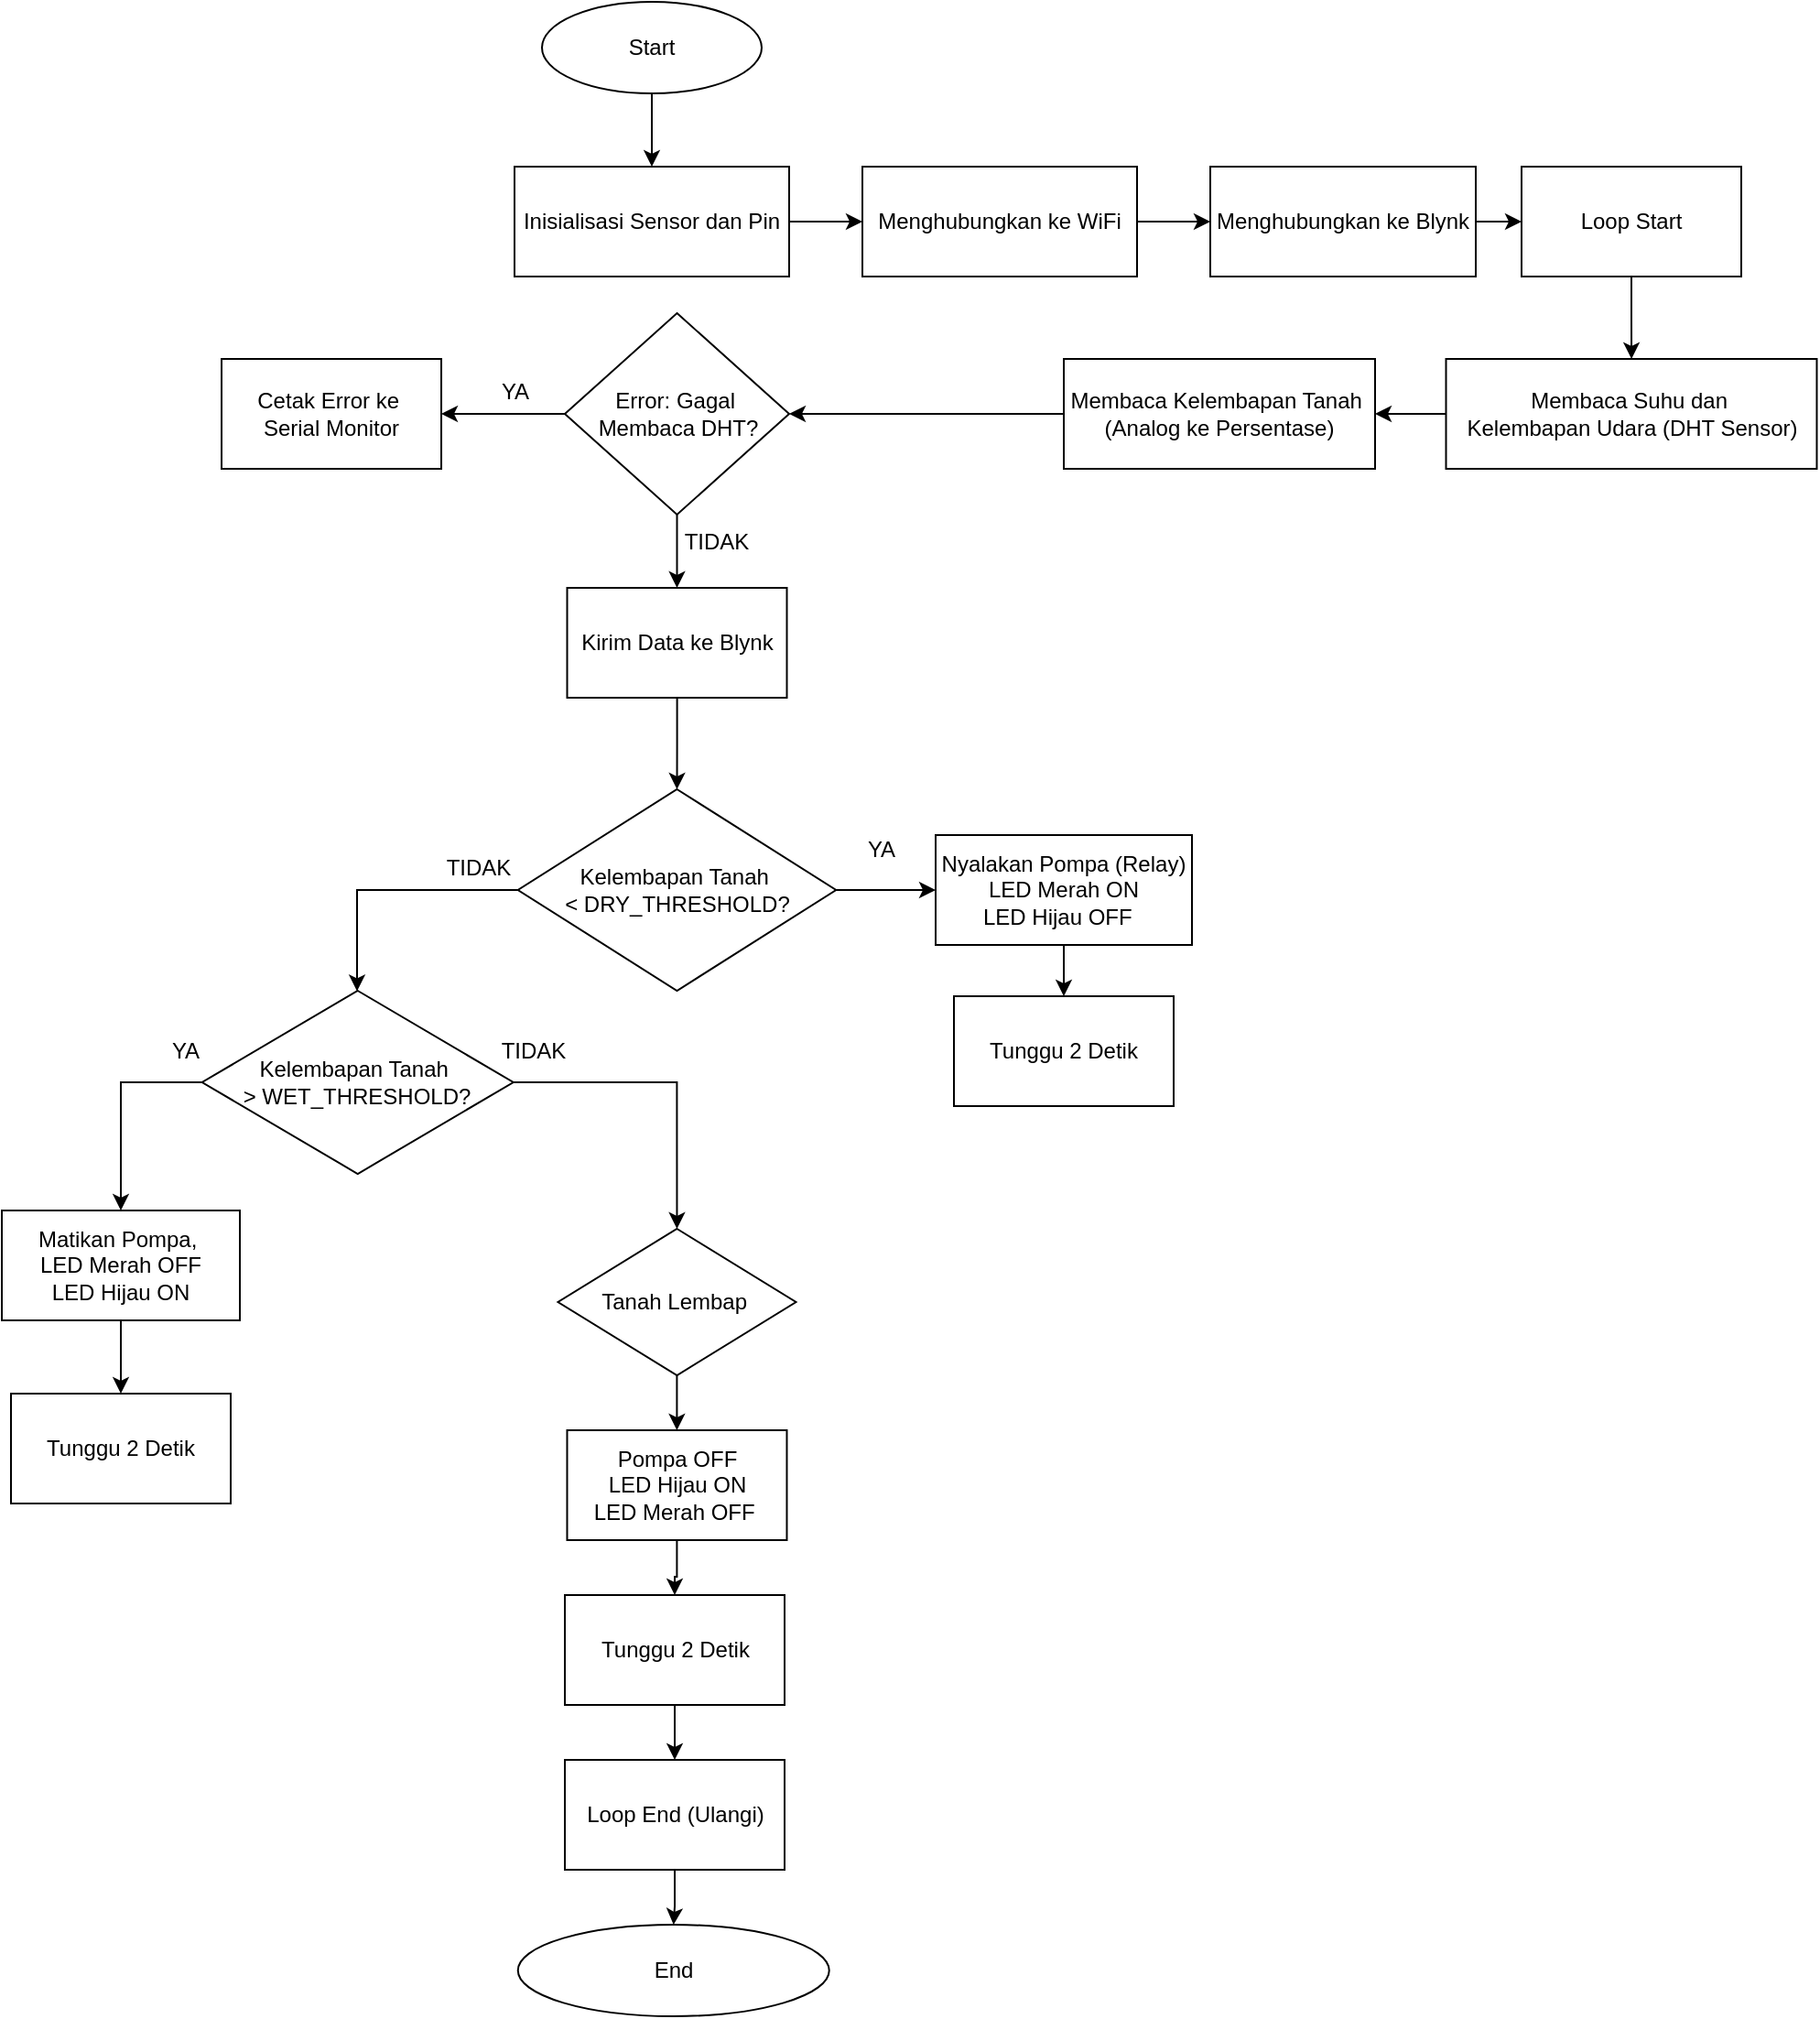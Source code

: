 <mxfile version="25.0.3">
  <diagram name="Page-1" id="1wOOW7Dl0PznrCnnMcAE">
    <mxGraphModel dx="1868" dy="1827" grid="1" gridSize="10" guides="1" tooltips="1" connect="1" arrows="1" fold="1" page="1" pageScale="1" pageWidth="850" pageHeight="1100" math="0" shadow="0">
      <root>
        <mxCell id="0" />
        <mxCell id="1" parent="0" />
        <mxCell id="5c231J3DRyJvn7_VuuGQ-4" value="" style="edgeStyle=orthogonalEdgeStyle;rounded=0;orthogonalLoop=1;jettySize=auto;html=1;" edge="1" parent="1" source="5c231J3DRyJvn7_VuuGQ-2" target="5c231J3DRyJvn7_VuuGQ-3">
          <mxGeometry relative="1" as="geometry" />
        </mxCell>
        <mxCell id="5c231J3DRyJvn7_VuuGQ-2" value="Start" style="ellipse;whiteSpace=wrap;html=1;" vertex="1" parent="1">
          <mxGeometry x="285" y="-80" width="120" height="50" as="geometry" />
        </mxCell>
        <mxCell id="5c231J3DRyJvn7_VuuGQ-8" value="" style="edgeStyle=orthogonalEdgeStyle;rounded=0;orthogonalLoop=1;jettySize=auto;html=1;" edge="1" parent="1" source="5c231J3DRyJvn7_VuuGQ-3" target="5c231J3DRyJvn7_VuuGQ-7">
          <mxGeometry relative="1" as="geometry" />
        </mxCell>
        <mxCell id="5c231J3DRyJvn7_VuuGQ-3" value="&lt;span style=&quot;text-wrap-mode: nowrap;&quot;&gt;Inisialisasi Sensor dan Pin&lt;/span&gt;" style="whiteSpace=wrap;html=1;" vertex="1" parent="1">
          <mxGeometry x="270" y="10" width="150" height="60" as="geometry" />
        </mxCell>
        <mxCell id="5c231J3DRyJvn7_VuuGQ-10" value="" style="edgeStyle=orthogonalEdgeStyle;rounded=0;orthogonalLoop=1;jettySize=auto;html=1;" edge="1" parent="1" source="5c231J3DRyJvn7_VuuGQ-7" target="5c231J3DRyJvn7_VuuGQ-9">
          <mxGeometry relative="1" as="geometry" />
        </mxCell>
        <mxCell id="5c231J3DRyJvn7_VuuGQ-7" value="&lt;span style=&quot;text-wrap-mode: nowrap;&quot;&gt;Menghubungkan ke WiFi&lt;/span&gt;" style="whiteSpace=wrap;html=1;" vertex="1" parent="1">
          <mxGeometry x="460" y="10" width="150" height="60" as="geometry" />
        </mxCell>
        <mxCell id="5c231J3DRyJvn7_VuuGQ-12" value="" style="edgeStyle=orthogonalEdgeStyle;rounded=0;orthogonalLoop=1;jettySize=auto;html=1;" edge="1" parent="1" source="5c231J3DRyJvn7_VuuGQ-9" target="5c231J3DRyJvn7_VuuGQ-11">
          <mxGeometry relative="1" as="geometry" />
        </mxCell>
        <mxCell id="5c231J3DRyJvn7_VuuGQ-9" value="&lt;span style=&quot;text-wrap-mode: nowrap;&quot;&gt;Menghubungkan ke Blynk&lt;/span&gt;" style="whiteSpace=wrap;html=1;" vertex="1" parent="1">
          <mxGeometry x="650" y="10" width="145" height="60" as="geometry" />
        </mxCell>
        <mxCell id="5c231J3DRyJvn7_VuuGQ-14" value="" style="edgeStyle=orthogonalEdgeStyle;rounded=0;orthogonalLoop=1;jettySize=auto;html=1;" edge="1" parent="1" source="5c231J3DRyJvn7_VuuGQ-11" target="5c231J3DRyJvn7_VuuGQ-13">
          <mxGeometry relative="1" as="geometry" />
        </mxCell>
        <mxCell id="5c231J3DRyJvn7_VuuGQ-11" value="&lt;span style=&quot;text-wrap-mode: nowrap;&quot;&gt;Loop Start&lt;/span&gt;" style="whiteSpace=wrap;html=1;" vertex="1" parent="1">
          <mxGeometry x="820" y="10" width="120" height="60" as="geometry" />
        </mxCell>
        <mxCell id="5c231J3DRyJvn7_VuuGQ-16" value="" style="edgeStyle=orthogonalEdgeStyle;rounded=0;orthogonalLoop=1;jettySize=auto;html=1;" edge="1" parent="1" source="5c231J3DRyJvn7_VuuGQ-13" target="5c231J3DRyJvn7_VuuGQ-15">
          <mxGeometry relative="1" as="geometry" />
        </mxCell>
        <mxCell id="5c231J3DRyJvn7_VuuGQ-13" value="&lt;span style=&quot;text-wrap-mode: nowrap;&quot;&gt;Membaca Suhu dan&amp;nbsp;&lt;/span&gt;&lt;div&gt;&lt;span style=&quot;text-wrap-mode: nowrap;&quot;&gt;Kelembapan Udara (DHT Sensor)&lt;/span&gt;&lt;/div&gt;" style="whiteSpace=wrap;html=1;" vertex="1" parent="1">
          <mxGeometry x="778.75" y="115" width="202.5" height="60" as="geometry" />
        </mxCell>
        <mxCell id="5c231J3DRyJvn7_VuuGQ-18" value="" style="edgeStyle=orthogonalEdgeStyle;rounded=0;orthogonalLoop=1;jettySize=auto;html=1;" edge="1" parent="1" source="5c231J3DRyJvn7_VuuGQ-15" target="5c231J3DRyJvn7_VuuGQ-17">
          <mxGeometry relative="1" as="geometry" />
        </mxCell>
        <mxCell id="5c231J3DRyJvn7_VuuGQ-15" value="&lt;span style=&quot;text-wrap-mode: nowrap;&quot;&gt;Membaca Kelembapan Tanah&amp;nbsp;&lt;/span&gt;&lt;div&gt;&lt;span style=&quot;text-wrap-mode: nowrap;&quot;&gt;(Analog ke Persentase)&lt;/span&gt;&lt;/div&gt;" style="whiteSpace=wrap;html=1;" vertex="1" parent="1">
          <mxGeometry x="570" y="115" width="170" height="60" as="geometry" />
        </mxCell>
        <mxCell id="5c231J3DRyJvn7_VuuGQ-48" value="" style="edgeStyle=orthogonalEdgeStyle;rounded=0;orthogonalLoop=1;jettySize=auto;html=1;" edge="1" parent="1" source="5c231J3DRyJvn7_VuuGQ-17" target="5c231J3DRyJvn7_VuuGQ-47">
          <mxGeometry relative="1" as="geometry">
            <Array as="points">
              <mxPoint x="359" y="230" />
              <mxPoint x="359" y="230" />
            </Array>
          </mxGeometry>
        </mxCell>
        <mxCell id="5c231J3DRyJvn7_VuuGQ-51" value="" style="edgeStyle=orthogonalEdgeStyle;rounded=0;orthogonalLoop=1;jettySize=auto;html=1;" edge="1" parent="1" source="5c231J3DRyJvn7_VuuGQ-17" target="5c231J3DRyJvn7_VuuGQ-50">
          <mxGeometry relative="1" as="geometry" />
        </mxCell>
        <mxCell id="5c231J3DRyJvn7_VuuGQ-17" value="&lt;span style=&quot;text-wrap-mode: nowrap;&quot;&gt;Error: Gagal&amp;nbsp;&lt;/span&gt;&lt;div&gt;&lt;span style=&quot;text-wrap-mode: nowrap;&quot;&gt;Membaca DHT?&lt;/span&gt;&lt;/div&gt;" style="rhombus;whiteSpace=wrap;html=1;" vertex="1" parent="1">
          <mxGeometry x="297.5" y="90" width="122.5" height="110" as="geometry" />
        </mxCell>
        <mxCell id="5c231J3DRyJvn7_VuuGQ-32" value="" style="edgeStyle=orthogonalEdgeStyle;rounded=0;orthogonalLoop=1;jettySize=auto;html=1;" edge="1" parent="1" source="5c231J3DRyJvn7_VuuGQ-27" target="5c231J3DRyJvn7_VuuGQ-31">
          <mxGeometry relative="1" as="geometry" />
        </mxCell>
        <mxCell id="5c231J3DRyJvn7_VuuGQ-34" value="" style="edgeStyle=orthogonalEdgeStyle;rounded=0;orthogonalLoop=1;jettySize=auto;html=1;" edge="1" parent="1" source="5c231J3DRyJvn7_VuuGQ-27" target="5c231J3DRyJvn7_VuuGQ-33">
          <mxGeometry relative="1" as="geometry">
            <Array as="points">
              <mxPoint x="184" y="405" />
            </Array>
          </mxGeometry>
        </mxCell>
        <mxCell id="5c231J3DRyJvn7_VuuGQ-27" value="&lt;span style=&quot;text-wrap-mode: nowrap;&quot;&gt;Kelembapan Tanah&amp;nbsp;&lt;/span&gt;&lt;div&gt;&lt;span style=&quot;text-wrap-mode: nowrap;&quot;&gt;&amp;lt; DRY_THRESHOLD?&lt;/span&gt;&lt;/div&gt;" style="rhombus;whiteSpace=wrap;html=1;rounded=0;" vertex="1" parent="1">
          <mxGeometry x="271.87" y="350" width="173.75" height="110" as="geometry" />
        </mxCell>
        <mxCell id="5c231J3DRyJvn7_VuuGQ-59" style="edgeStyle=orthogonalEdgeStyle;rounded=0;orthogonalLoop=1;jettySize=auto;html=1;entryX=0.5;entryY=0;entryDx=0;entryDy=0;" edge="1" parent="1" source="5c231J3DRyJvn7_VuuGQ-31" target="5c231J3DRyJvn7_VuuGQ-40">
          <mxGeometry relative="1" as="geometry" />
        </mxCell>
        <mxCell id="5c231J3DRyJvn7_VuuGQ-31" value="&lt;span style=&quot;text-wrap-mode: nowrap;&quot;&gt;Nyalakan Pompa (Relay)&lt;/span&gt;&lt;div&gt;LED Merah ON&lt;/div&gt;&lt;div&gt;LED Hijau OFF&amp;nbsp;&amp;nbsp;&lt;span style=&quot;text-wrap-mode: nowrap;&quot;&gt;&lt;/span&gt;&lt;/div&gt;" style="whiteSpace=wrap;html=1;rounded=0;" vertex="1" parent="1">
          <mxGeometry x="500" y="375" width="140" height="60" as="geometry" />
        </mxCell>
        <mxCell id="5c231J3DRyJvn7_VuuGQ-65" style="edgeStyle=orthogonalEdgeStyle;rounded=0;orthogonalLoop=1;jettySize=auto;html=1;entryX=0.5;entryY=0;entryDx=0;entryDy=0;" edge="1" parent="1" source="5c231J3DRyJvn7_VuuGQ-33" target="5c231J3DRyJvn7_VuuGQ-35">
          <mxGeometry relative="1" as="geometry">
            <Array as="points">
              <mxPoint x="55" y="510" />
            </Array>
          </mxGeometry>
        </mxCell>
        <mxCell id="5c231J3DRyJvn7_VuuGQ-70" style="edgeStyle=orthogonalEdgeStyle;rounded=0;orthogonalLoop=1;jettySize=auto;html=1;entryX=0.5;entryY=0;entryDx=0;entryDy=0;" edge="1" parent="1" source="5c231J3DRyJvn7_VuuGQ-33" target="5c231J3DRyJvn7_VuuGQ-66">
          <mxGeometry relative="1" as="geometry" />
        </mxCell>
        <mxCell id="5c231J3DRyJvn7_VuuGQ-33" value="&lt;span style=&quot;text-wrap-mode: nowrap;&quot;&gt;Kelembapan Tanah&amp;nbsp;&lt;/span&gt;&lt;div&gt;&lt;span style=&quot;text-wrap-mode: nowrap;&quot;&gt;&amp;gt; WET_THRESHOLD?&lt;/span&gt;&lt;/div&gt;" style="rhombus;whiteSpace=wrap;html=1;rounded=0;" vertex="1" parent="1">
          <mxGeometry x="99.37" y="460" width="170.01" height="100" as="geometry" />
        </mxCell>
        <mxCell id="5c231J3DRyJvn7_VuuGQ-73" style="edgeStyle=orthogonalEdgeStyle;rounded=0;orthogonalLoop=1;jettySize=auto;html=1;entryX=0.5;entryY=0;entryDx=0;entryDy=0;" edge="1" parent="1" source="5c231J3DRyJvn7_VuuGQ-35" target="5c231J3DRyJvn7_VuuGQ-72">
          <mxGeometry relative="1" as="geometry" />
        </mxCell>
        <mxCell id="5c231J3DRyJvn7_VuuGQ-35" value="&lt;span style=&quot;text-wrap-mode: nowrap;&quot;&gt;Matikan Pompa,&amp;nbsp;&lt;/span&gt;&lt;div&gt;&lt;div&gt;LED Merah OFF&lt;/div&gt;&lt;div&gt;LED Hijau ON&lt;/div&gt;&lt;/div&gt;" style="whiteSpace=wrap;html=1;rounded=0;" vertex="1" parent="1">
          <mxGeometry x="-10.0" y="580" width="130" height="60" as="geometry" />
        </mxCell>
        <mxCell id="5c231J3DRyJvn7_VuuGQ-40" value="&lt;span style=&quot;text-wrap-mode: nowrap;&quot;&gt;Tunggu 2 Detik&lt;/span&gt;" style="whiteSpace=wrap;html=1;rounded=0;" vertex="1" parent="1">
          <mxGeometry x="510" y="463" width="120" height="60" as="geometry" />
        </mxCell>
        <mxCell id="5c231J3DRyJvn7_VuuGQ-45" value="" style="edgeStyle=orthogonalEdgeStyle;rounded=0;orthogonalLoop=1;jettySize=auto;html=1;" edge="1" parent="1" source="5c231J3DRyJvn7_VuuGQ-42" target="5c231J3DRyJvn7_VuuGQ-44">
          <mxGeometry relative="1" as="geometry" />
        </mxCell>
        <mxCell id="5c231J3DRyJvn7_VuuGQ-42" value="&lt;span style=&quot;text-wrap-mode: nowrap;&quot;&gt;Loop End (Ulangi)&lt;/span&gt;" style="whiteSpace=wrap;html=1;rounded=0;" vertex="1" parent="1">
          <mxGeometry x="297.5" y="880" width="120" height="60" as="geometry" />
        </mxCell>
        <mxCell id="5c231J3DRyJvn7_VuuGQ-44" value="&lt;span style=&quot;text-wrap-mode: nowrap;&quot;&gt;End&lt;/span&gt;" style="ellipse;whiteSpace=wrap;html=1;rounded=0;" vertex="1" parent="1">
          <mxGeometry x="271.87" y="970" width="170" height="50" as="geometry" />
        </mxCell>
        <mxCell id="5c231J3DRyJvn7_VuuGQ-49" style="edgeStyle=orthogonalEdgeStyle;rounded=0;orthogonalLoop=1;jettySize=auto;html=1;entryX=0.5;entryY=0;entryDx=0;entryDy=0;" edge="1" parent="1" source="5c231J3DRyJvn7_VuuGQ-47" target="5c231J3DRyJvn7_VuuGQ-27">
          <mxGeometry relative="1" as="geometry" />
        </mxCell>
        <mxCell id="5c231J3DRyJvn7_VuuGQ-47" value="&lt;span style=&quot;text-wrap-mode: nowrap;&quot;&gt;Kirim Data ke Blynk&lt;/span&gt;" style="whiteSpace=wrap;html=1;" vertex="1" parent="1">
          <mxGeometry x="298.75" y="240" width="120" height="60" as="geometry" />
        </mxCell>
        <mxCell id="5c231J3DRyJvn7_VuuGQ-50" value="&lt;span style=&quot;text-wrap-mode: nowrap;&quot;&gt;Cetak Error ke&amp;nbsp;&lt;/span&gt;&lt;div&gt;&lt;span style=&quot;text-wrap-mode: nowrap;&quot;&gt;Serial Monitor&lt;/span&gt;&lt;/div&gt;" style="whiteSpace=wrap;html=1;" vertex="1" parent="1">
          <mxGeometry x="110.01" y="115" width="120" height="60" as="geometry" />
        </mxCell>
        <mxCell id="5c231J3DRyJvn7_VuuGQ-53" value="YA" style="text;html=1;align=center;verticalAlign=middle;resizable=0;points=[];autosize=1;strokeColor=none;fillColor=none;" vertex="1" parent="1">
          <mxGeometry x="250" y="118" width="40" height="30" as="geometry" />
        </mxCell>
        <mxCell id="5c231J3DRyJvn7_VuuGQ-54" value="TIDAK" style="text;html=1;align=center;verticalAlign=middle;resizable=0;points=[];autosize=1;strokeColor=none;fillColor=none;" vertex="1" parent="1">
          <mxGeometry x="350" y="200" width="60" height="30" as="geometry" />
        </mxCell>
        <mxCell id="5c231J3DRyJvn7_VuuGQ-55" value="TIDAK" style="text;html=1;align=center;verticalAlign=middle;resizable=0;points=[];autosize=1;strokeColor=none;fillColor=none;" vertex="1" parent="1">
          <mxGeometry x="220" y="378" width="60" height="30" as="geometry" />
        </mxCell>
        <mxCell id="5c231J3DRyJvn7_VuuGQ-56" value="YA" style="text;html=1;align=center;verticalAlign=middle;resizable=0;points=[];autosize=1;strokeColor=none;fillColor=none;" vertex="1" parent="1">
          <mxGeometry x="450" y="368" width="40" height="30" as="geometry" />
        </mxCell>
        <mxCell id="5c231J3DRyJvn7_VuuGQ-57" value="YA" style="text;html=1;align=center;verticalAlign=middle;resizable=0;points=[];autosize=1;strokeColor=none;fillColor=none;" vertex="1" parent="1">
          <mxGeometry x="70" y="478" width="40" height="30" as="geometry" />
        </mxCell>
        <mxCell id="5c231J3DRyJvn7_VuuGQ-69" value="" style="edgeStyle=orthogonalEdgeStyle;rounded=0;orthogonalLoop=1;jettySize=auto;html=1;" edge="1" parent="1" source="5c231J3DRyJvn7_VuuGQ-66" target="5c231J3DRyJvn7_VuuGQ-68">
          <mxGeometry relative="1" as="geometry" />
        </mxCell>
        <mxCell id="5c231J3DRyJvn7_VuuGQ-66" value="Tanah Lembap&amp;nbsp;" style="rhombus;whiteSpace=wrap;html=1;rounded=0;" vertex="1" parent="1">
          <mxGeometry x="293.74" y="590" width="130" height="80" as="geometry" />
        </mxCell>
        <mxCell id="5c231J3DRyJvn7_VuuGQ-75" style="edgeStyle=orthogonalEdgeStyle;rounded=0;orthogonalLoop=1;jettySize=auto;html=1;entryX=0.5;entryY=0;entryDx=0;entryDy=0;" edge="1" parent="1" source="5c231J3DRyJvn7_VuuGQ-68" target="5c231J3DRyJvn7_VuuGQ-74">
          <mxGeometry relative="1" as="geometry" />
        </mxCell>
        <mxCell id="5c231J3DRyJvn7_VuuGQ-68" value="Pompa OFF&lt;div&gt;LED Hijau ON&lt;/div&gt;&lt;div&gt;LED Merah OFF&amp;nbsp;&lt;/div&gt;" style="whiteSpace=wrap;html=1;rounded=0;" vertex="1" parent="1">
          <mxGeometry x="298.74" y="700" width="120" height="60" as="geometry" />
        </mxCell>
        <mxCell id="5c231J3DRyJvn7_VuuGQ-71" value="TIDAK" style="text;html=1;align=center;verticalAlign=middle;resizable=0;points=[];autosize=1;strokeColor=none;fillColor=none;" vertex="1" parent="1">
          <mxGeometry x="250" y="478" width="60" height="30" as="geometry" />
        </mxCell>
        <mxCell id="5c231J3DRyJvn7_VuuGQ-72" value="&lt;span style=&quot;text-wrap-mode: nowrap;&quot;&gt;Tunggu 2 Detik&lt;/span&gt;" style="whiteSpace=wrap;html=1;rounded=0;" vertex="1" parent="1">
          <mxGeometry x="-5" y="680" width="120" height="60" as="geometry" />
        </mxCell>
        <mxCell id="5c231J3DRyJvn7_VuuGQ-76" style="edgeStyle=orthogonalEdgeStyle;rounded=0;orthogonalLoop=1;jettySize=auto;html=1;entryX=0.5;entryY=0;entryDx=0;entryDy=0;" edge="1" parent="1" source="5c231J3DRyJvn7_VuuGQ-74" target="5c231J3DRyJvn7_VuuGQ-42">
          <mxGeometry relative="1" as="geometry" />
        </mxCell>
        <mxCell id="5c231J3DRyJvn7_VuuGQ-74" value="&lt;span style=&quot;text-wrap-mode: nowrap;&quot;&gt;Tunggu 2 Detik&lt;/span&gt;" style="whiteSpace=wrap;html=1;rounded=0;" vertex="1" parent="1">
          <mxGeometry x="297.5" y="790" width="120" height="60" as="geometry" />
        </mxCell>
      </root>
    </mxGraphModel>
  </diagram>
</mxfile>
